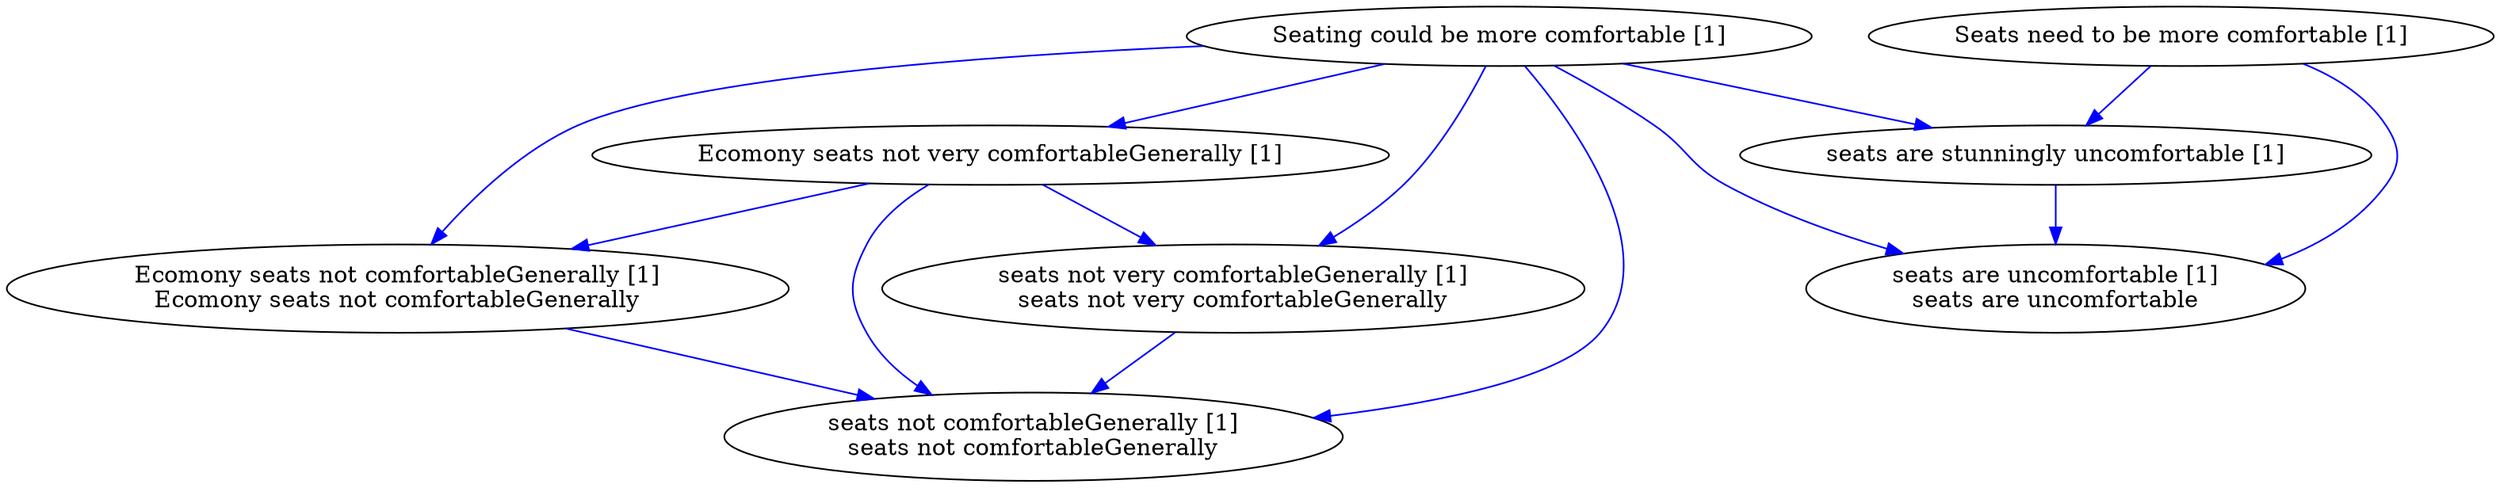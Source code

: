 digraph collapsedGraph {
"Ecomony seats not very comfortableGenerally [1]""Ecomony seats not comfortableGenerally [1]\nEcomony seats not comfortableGenerally""seats not comfortableGenerally [1]\nseats not comfortableGenerally""seats not very comfortableGenerally [1]\nseats not very comfortableGenerally""Seating could be more comfortable [1]""Seats need to be more comfortable [1]""seats are stunningly uncomfortable [1]""seats are uncomfortable [1]\nseats are uncomfortable""Ecomony seats not very comfortableGenerally [1]" -> "Ecomony seats not comfortableGenerally [1]\nEcomony seats not comfortableGenerally" [color=blue]
"Ecomony seats not comfortableGenerally [1]\nEcomony seats not comfortableGenerally" -> "seats not comfortableGenerally [1]\nseats not comfortableGenerally" [color=blue]
"Ecomony seats not very comfortableGenerally [1]" -> "seats not very comfortableGenerally [1]\nseats not very comfortableGenerally" [color=blue]
"seats not very comfortableGenerally [1]\nseats not very comfortableGenerally" -> "seats not comfortableGenerally [1]\nseats not comfortableGenerally" [color=blue]
"Ecomony seats not very comfortableGenerally [1]" -> "seats not comfortableGenerally [1]\nseats not comfortableGenerally" [color=blue]
"Seating could be more comfortable [1]" -> "Ecomony seats not very comfortableGenerally [1]" [color=blue]
"Seating could be more comfortable [1]" -> "Ecomony seats not comfortableGenerally [1]\nEcomony seats not comfortableGenerally" [color=blue]
"Seating could be more comfortable [1]" -> "seats not comfortableGenerally [1]\nseats not comfortableGenerally" [color=blue]
"Seating could be more comfortable [1]" -> "seats not very comfortableGenerally [1]\nseats not very comfortableGenerally" [color=blue]
"seats are stunningly uncomfortable [1]" -> "seats are uncomfortable [1]\nseats are uncomfortable" [color=blue]
"Seating could be more comfortable [1]" -> "seats are stunningly uncomfortable [1]" [color=blue]
"Seating could be more comfortable [1]" -> "seats are uncomfortable [1]\nseats are uncomfortable" [color=blue]
"Seats need to be more comfortable [1]" -> "seats are stunningly uncomfortable [1]" [color=blue]
"Seats need to be more comfortable [1]" -> "seats are uncomfortable [1]\nseats are uncomfortable" [color=blue]
}